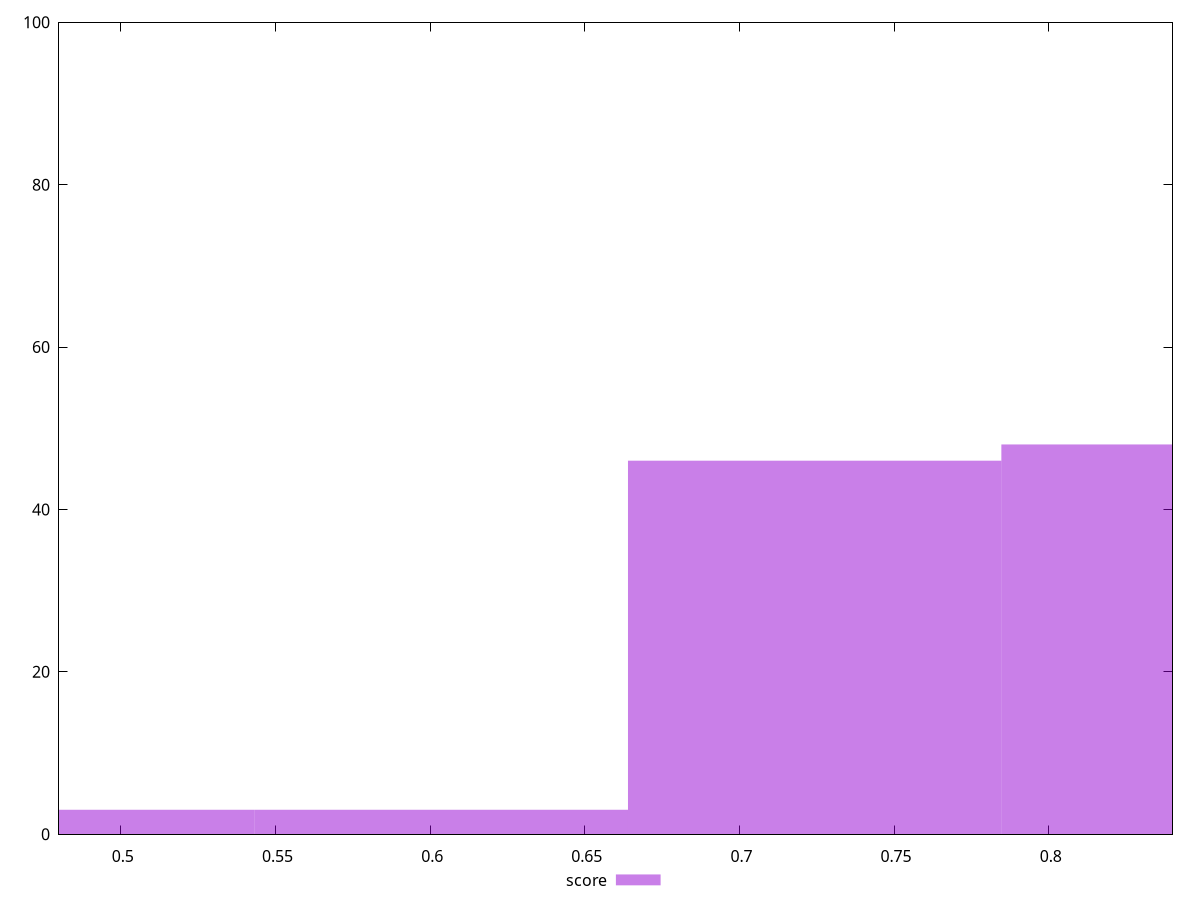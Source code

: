 reset

$score <<EOF
0.7243124275259303 46
0.8450311654469187 48
0.48287495168395356 3
0.603593689604942 3
EOF

set key outside below
set boxwidth 0.12071873792098839
set xrange [0.48:0.84]
set yrange [0:100]
set trange [0:100]
set style fill transparent solid 0.5 noborder
set terminal svg size 640, 490 enhanced background rgb 'white'
set output "report_00013_2021-02-09T12-04-24.940Z/interactive/samples/pages+cached+noadtech+nomedia+nocss/score/histogram.svg"

plot $score title "score" with boxes

reset
